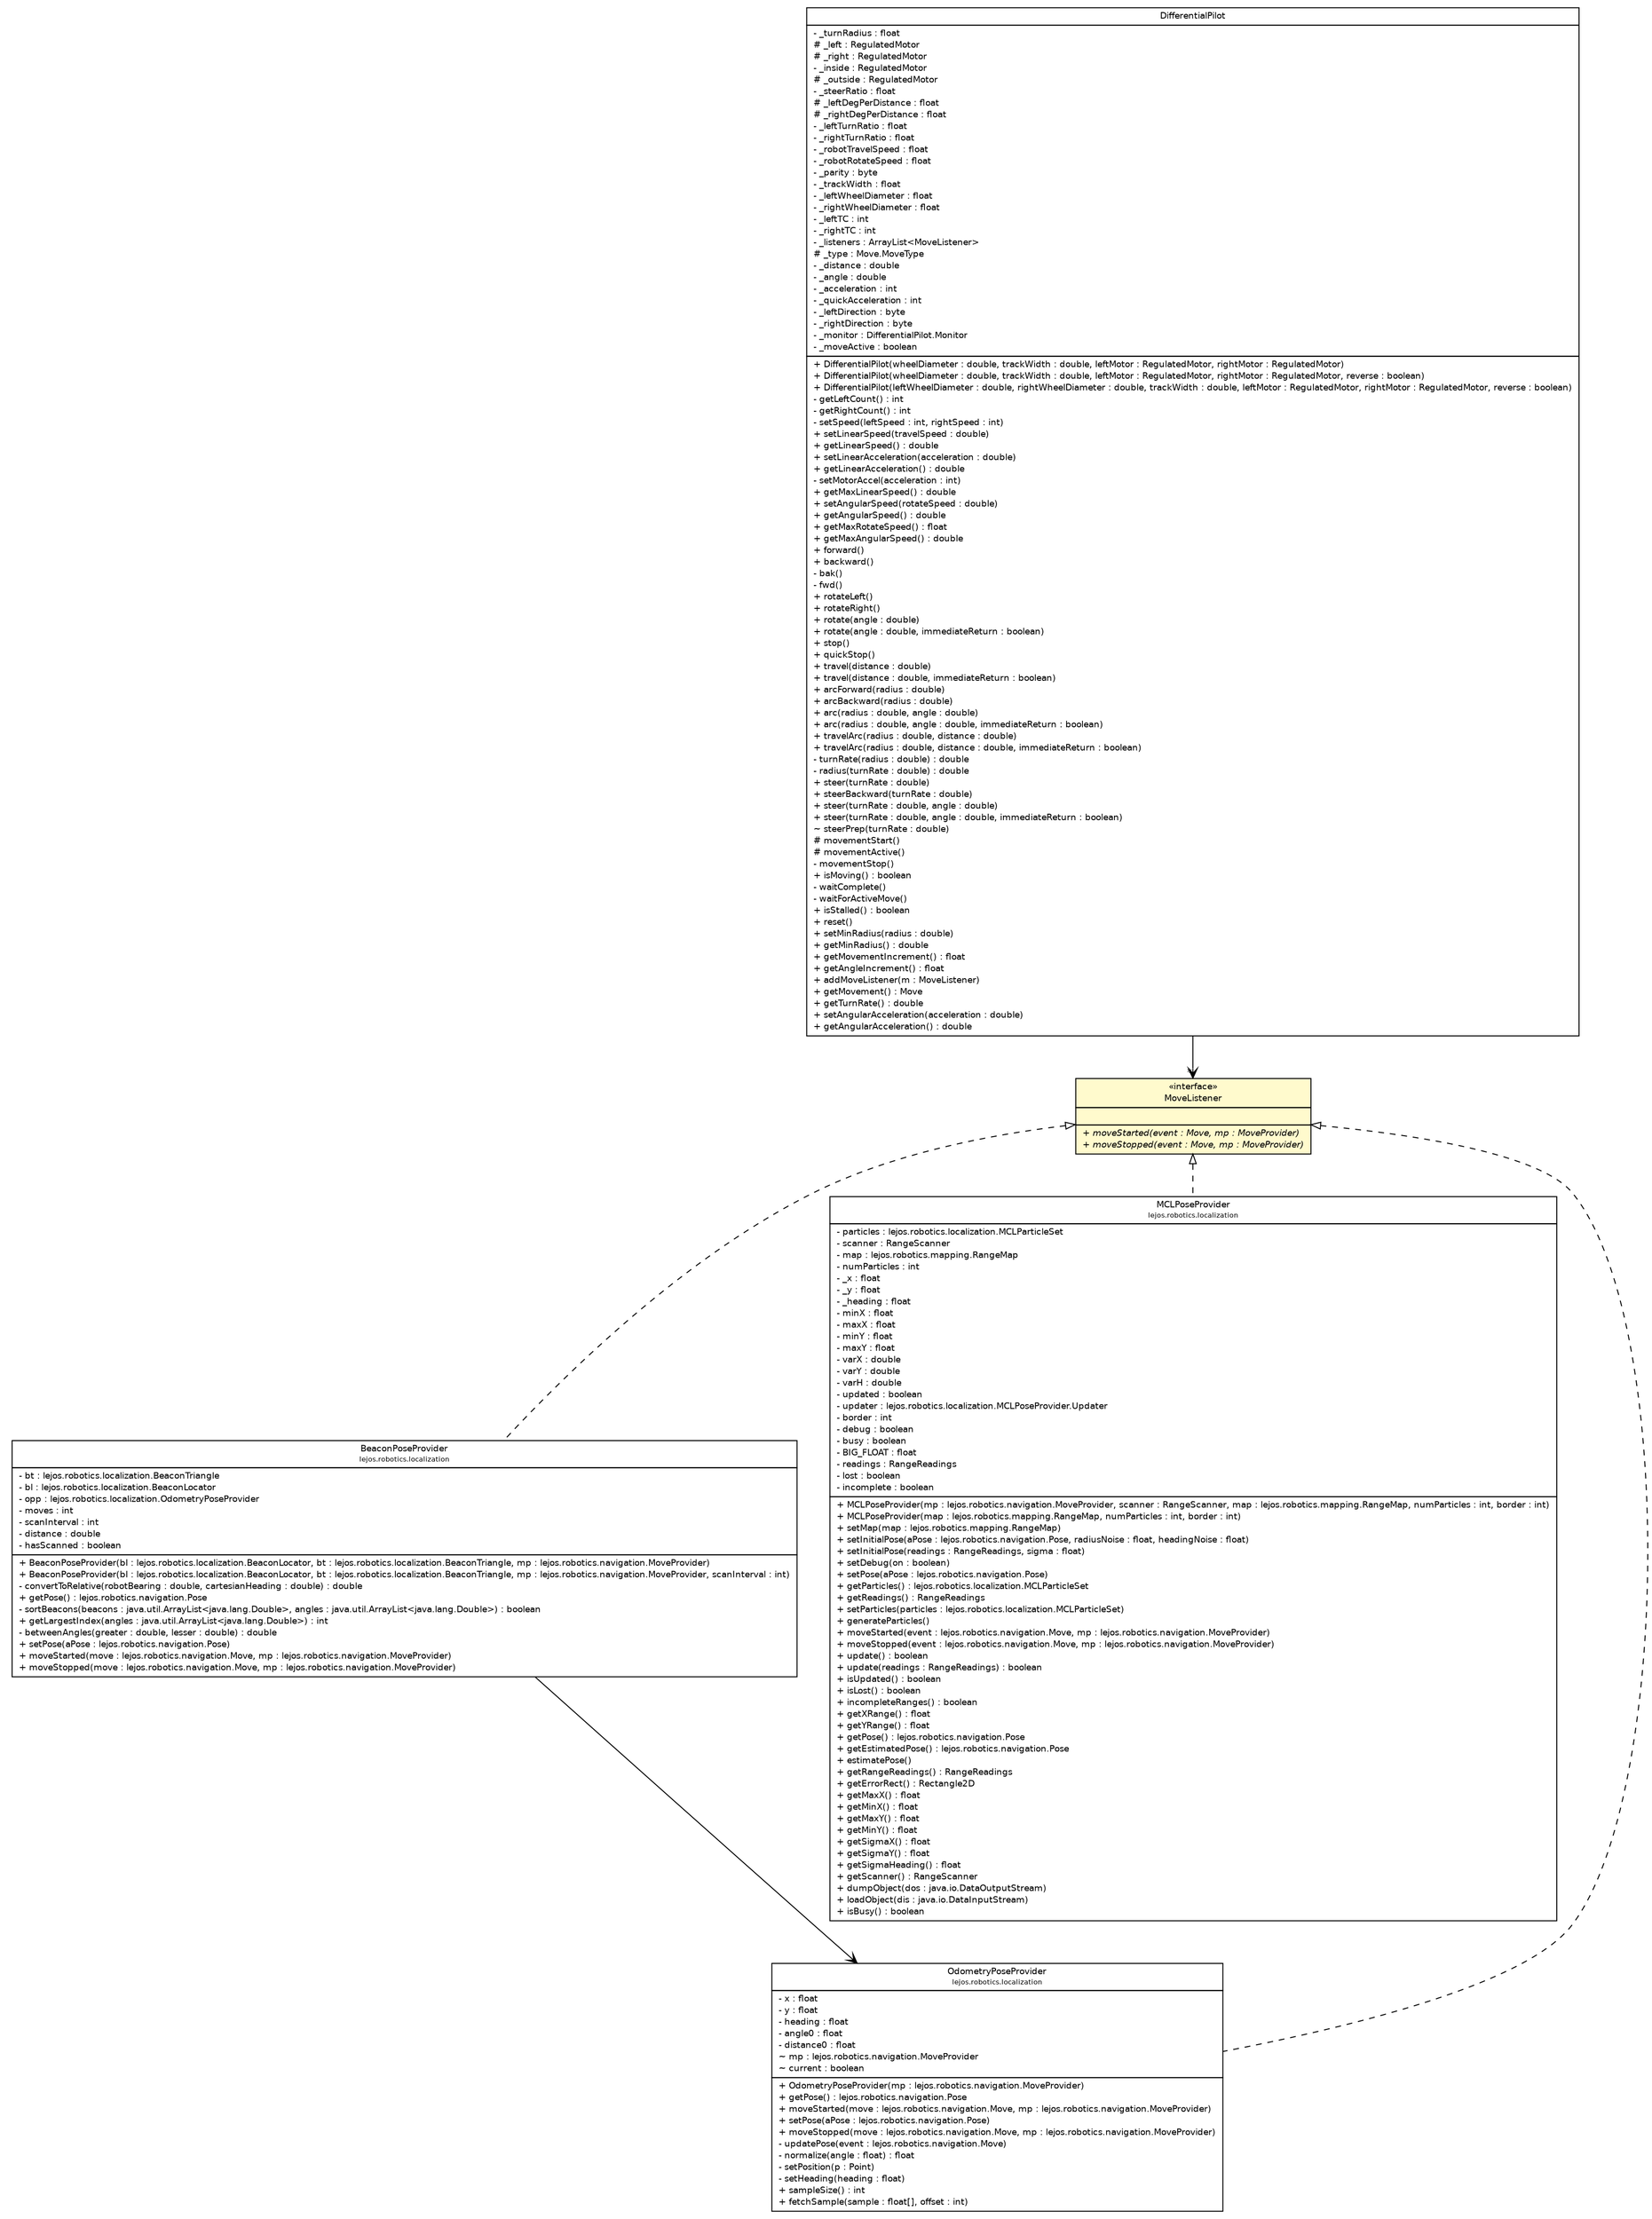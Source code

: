 #!/usr/local/bin/dot
#
# Class diagram 
# Generated by UMLGraph version R5_6-24-gf6e263 (http://www.umlgraph.org/)
#

digraph G {
	edge [fontname="Helvetica",fontsize=10,labelfontname="Helvetica",labelfontsize=10];
	node [fontname="Helvetica",fontsize=10,shape=plaintext];
	nodesep=0.25;
	ranksep=0.5;
	// lejos.robotics.localization.BeaconPoseProvider
	c2395 [label=<<table title="lejos.robotics.localization.BeaconPoseProvider" border="0" cellborder="1" cellspacing="0" cellpadding="2" port="p" href="../localization/BeaconPoseProvider.html">
		<tr><td><table border="0" cellspacing="0" cellpadding="1">
<tr><td align="center" balign="center"> BeaconPoseProvider </td></tr>
<tr><td align="center" balign="center"><font point-size="7.0"> lejos.robotics.localization </font></td></tr>
		</table></td></tr>
		<tr><td><table border="0" cellspacing="0" cellpadding="1">
<tr><td align="left" balign="left"> - bt : lejos.robotics.localization.BeaconTriangle </td></tr>
<tr><td align="left" balign="left"> - bl : lejos.robotics.localization.BeaconLocator </td></tr>
<tr><td align="left" balign="left"> - opp : lejos.robotics.localization.OdometryPoseProvider </td></tr>
<tr><td align="left" balign="left"> - moves : int </td></tr>
<tr><td align="left" balign="left"> - scanInterval : int </td></tr>
<tr><td align="left" balign="left"> - distance : double </td></tr>
<tr><td align="left" balign="left"> - hasScanned : boolean </td></tr>
		</table></td></tr>
		<tr><td><table border="0" cellspacing="0" cellpadding="1">
<tr><td align="left" balign="left"> + BeaconPoseProvider(bl : lejos.robotics.localization.BeaconLocator, bt : lejos.robotics.localization.BeaconTriangle, mp : lejos.robotics.navigation.MoveProvider) </td></tr>
<tr><td align="left" balign="left"> + BeaconPoseProvider(bl : lejos.robotics.localization.BeaconLocator, bt : lejos.robotics.localization.BeaconTriangle, mp : lejos.robotics.navigation.MoveProvider, scanInterval : int) </td></tr>
<tr><td align="left" balign="left"> - convertToRelative(robotBearing : double, cartesianHeading : double) : double </td></tr>
<tr><td align="left" balign="left"> + getPose() : lejos.robotics.navigation.Pose </td></tr>
<tr><td align="left" balign="left"> - sortBeacons(beacons : java.util.ArrayList&lt;java.lang.Double&gt;, angles : java.util.ArrayList&lt;java.lang.Double&gt;) : boolean </td></tr>
<tr><td align="left" balign="left"> + getLargestIndex(angles : java.util.ArrayList&lt;java.lang.Double&gt;) : int </td></tr>
<tr><td align="left" balign="left"> - betweenAngles(greater : double, lesser : double) : double </td></tr>
<tr><td align="left" balign="left"> + setPose(aPose : lejos.robotics.navigation.Pose) </td></tr>
<tr><td align="left" balign="left"> + moveStarted(move : lejos.robotics.navigation.Move, mp : lejos.robotics.navigation.MoveProvider) </td></tr>
<tr><td align="left" balign="left"> + moveStopped(move : lejos.robotics.navigation.Move, mp : lejos.robotics.navigation.MoveProvider) </td></tr>
		</table></td></tr>
		</table>>, URL="../localization/BeaconPoseProvider.html", fontname="Helvetica", fontcolor="black", fontsize=9.0];
	// lejos.robotics.localization.MCLPoseProvider
	c2400 [label=<<table title="lejos.robotics.localization.MCLPoseProvider" border="0" cellborder="1" cellspacing="0" cellpadding="2" port="p" href="../localization/MCLPoseProvider.html">
		<tr><td><table border="0" cellspacing="0" cellpadding="1">
<tr><td align="center" balign="center"> MCLPoseProvider </td></tr>
<tr><td align="center" balign="center"><font point-size="7.0"> lejos.robotics.localization </font></td></tr>
		</table></td></tr>
		<tr><td><table border="0" cellspacing="0" cellpadding="1">
<tr><td align="left" balign="left"> - particles : lejos.robotics.localization.MCLParticleSet </td></tr>
<tr><td align="left" balign="left"> - scanner : RangeScanner </td></tr>
<tr><td align="left" balign="left"> - map : lejos.robotics.mapping.RangeMap </td></tr>
<tr><td align="left" balign="left"> - numParticles : int </td></tr>
<tr><td align="left" balign="left"> - _x : float </td></tr>
<tr><td align="left" balign="left"> - _y : float </td></tr>
<tr><td align="left" balign="left"> - _heading : float </td></tr>
<tr><td align="left" balign="left"> - minX : float </td></tr>
<tr><td align="left" balign="left"> - maxX : float </td></tr>
<tr><td align="left" balign="left"> - minY : float </td></tr>
<tr><td align="left" balign="left"> - maxY : float </td></tr>
<tr><td align="left" balign="left"> - varX : double </td></tr>
<tr><td align="left" balign="left"> - varY : double </td></tr>
<tr><td align="left" balign="left"> - varH : double </td></tr>
<tr><td align="left" balign="left"> - updated : boolean </td></tr>
<tr><td align="left" balign="left"> - updater : lejos.robotics.localization.MCLPoseProvider.Updater </td></tr>
<tr><td align="left" balign="left"> - border : int </td></tr>
<tr><td align="left" balign="left"> - debug : boolean </td></tr>
<tr><td align="left" balign="left"> - busy : boolean </td></tr>
<tr><td align="left" balign="left"> - BIG_FLOAT : float </td></tr>
<tr><td align="left" balign="left"> - readings : RangeReadings </td></tr>
<tr><td align="left" balign="left"> - lost : boolean </td></tr>
<tr><td align="left" balign="left"> - incomplete : boolean </td></tr>
		</table></td></tr>
		<tr><td><table border="0" cellspacing="0" cellpadding="1">
<tr><td align="left" balign="left"> + MCLPoseProvider(mp : lejos.robotics.navigation.MoveProvider, scanner : RangeScanner, map : lejos.robotics.mapping.RangeMap, numParticles : int, border : int) </td></tr>
<tr><td align="left" balign="left"> + MCLPoseProvider(map : lejos.robotics.mapping.RangeMap, numParticles : int, border : int) </td></tr>
<tr><td align="left" balign="left"> + setMap(map : lejos.robotics.mapping.RangeMap) </td></tr>
<tr><td align="left" balign="left"> + setInitialPose(aPose : lejos.robotics.navigation.Pose, radiusNoise : float, headingNoise : float) </td></tr>
<tr><td align="left" balign="left"> + setInitialPose(readings : RangeReadings, sigma : float) </td></tr>
<tr><td align="left" balign="left"> + setDebug(on : boolean) </td></tr>
<tr><td align="left" balign="left"> + setPose(aPose : lejos.robotics.navigation.Pose) </td></tr>
<tr><td align="left" balign="left"> + getParticles() : lejos.robotics.localization.MCLParticleSet </td></tr>
<tr><td align="left" balign="left"> + getReadings() : RangeReadings </td></tr>
<tr><td align="left" balign="left"> + setParticles(particles : lejos.robotics.localization.MCLParticleSet) </td></tr>
<tr><td align="left" balign="left"> + generateParticles() </td></tr>
<tr><td align="left" balign="left"> + moveStarted(event : lejos.robotics.navigation.Move, mp : lejos.robotics.navigation.MoveProvider) </td></tr>
<tr><td align="left" balign="left"> + moveStopped(event : lejos.robotics.navigation.Move, mp : lejos.robotics.navigation.MoveProvider) </td></tr>
<tr><td align="left" balign="left"> + update() : boolean </td></tr>
<tr><td align="left" balign="left"> + update(readings : RangeReadings) : boolean </td></tr>
<tr><td align="left" balign="left"> + isUpdated() : boolean </td></tr>
<tr><td align="left" balign="left"> + isLost() : boolean </td></tr>
<tr><td align="left" balign="left"> + incompleteRanges() : boolean </td></tr>
<tr><td align="left" balign="left"> + getXRange() : float </td></tr>
<tr><td align="left" balign="left"> + getYRange() : float </td></tr>
<tr><td align="left" balign="left"> + getPose() : lejos.robotics.navigation.Pose </td></tr>
<tr><td align="left" balign="left"> + getEstimatedPose() : lejos.robotics.navigation.Pose </td></tr>
<tr><td align="left" balign="left"> + estimatePose() </td></tr>
<tr><td align="left" balign="left"> + getRangeReadings() : RangeReadings </td></tr>
<tr><td align="left" balign="left"> + getErrorRect() : Rectangle2D </td></tr>
<tr><td align="left" balign="left"> + getMaxX() : float </td></tr>
<tr><td align="left" balign="left"> + getMinX() : float </td></tr>
<tr><td align="left" balign="left"> + getMaxY() : float </td></tr>
<tr><td align="left" balign="left"> + getMinY() : float </td></tr>
<tr><td align="left" balign="left"> + getSigmaX() : float </td></tr>
<tr><td align="left" balign="left"> + getSigmaY() : float </td></tr>
<tr><td align="left" balign="left"> + getSigmaHeading() : float </td></tr>
<tr><td align="left" balign="left"> + getScanner() : RangeScanner </td></tr>
<tr><td align="left" balign="left"> + dumpObject(dos : java.io.DataOutputStream) </td></tr>
<tr><td align="left" balign="left"> + loadObject(dis : java.io.DataInputStream) </td></tr>
<tr><td align="left" balign="left"> + isBusy() : boolean </td></tr>
		</table></td></tr>
		</table>>, URL="../localization/MCLPoseProvider.html", fontname="Helvetica", fontcolor="black", fontsize=9.0];
	// lejos.robotics.localization.OdometryPoseProvider
	c2402 [label=<<table title="lejos.robotics.localization.OdometryPoseProvider" border="0" cellborder="1" cellspacing="0" cellpadding="2" port="p" href="../localization/OdometryPoseProvider.html">
		<tr><td><table border="0" cellspacing="0" cellpadding="1">
<tr><td align="center" balign="center"> OdometryPoseProvider </td></tr>
<tr><td align="center" balign="center"><font point-size="7.0"> lejos.robotics.localization </font></td></tr>
		</table></td></tr>
		<tr><td><table border="0" cellspacing="0" cellpadding="1">
<tr><td align="left" balign="left"> - x : float </td></tr>
<tr><td align="left" balign="left"> - y : float </td></tr>
<tr><td align="left" balign="left"> - heading : float </td></tr>
<tr><td align="left" balign="left"> - angle0 : float </td></tr>
<tr><td align="left" balign="left"> - distance0 : float </td></tr>
<tr><td align="left" balign="left"> ~ mp : lejos.robotics.navigation.MoveProvider </td></tr>
<tr><td align="left" balign="left"> ~ current : boolean </td></tr>
		</table></td></tr>
		<tr><td><table border="0" cellspacing="0" cellpadding="1">
<tr><td align="left" balign="left"> + OdometryPoseProvider(mp : lejos.robotics.navigation.MoveProvider) </td></tr>
<tr><td align="left" balign="left"> + getPose() : lejos.robotics.navigation.Pose </td></tr>
<tr><td align="left" balign="left"> + moveStarted(move : lejos.robotics.navigation.Move, mp : lejos.robotics.navigation.MoveProvider) </td></tr>
<tr><td align="left" balign="left"> + setPose(aPose : lejos.robotics.navigation.Pose) </td></tr>
<tr><td align="left" balign="left"> + moveStopped(move : lejos.robotics.navigation.Move, mp : lejos.robotics.navigation.MoveProvider) </td></tr>
<tr><td align="left" balign="left"> - updatePose(event : lejos.robotics.navigation.Move) </td></tr>
<tr><td align="left" balign="left"> - normalize(angle : float) : float </td></tr>
<tr><td align="left" balign="left"> - setPosition(p : Point) </td></tr>
<tr><td align="left" balign="left"> - setHeading(heading : float) </td></tr>
<tr><td align="left" balign="left"> + sampleSize() : int </td></tr>
<tr><td align="left" balign="left"> + fetchSample(sample : float[], offset : int) </td></tr>
		</table></td></tr>
		</table>>, URL="../localization/OdometryPoseProvider.html", fontname="Helvetica", fontcolor="black", fontsize=9.0];
	// lejos.robotics.navigation.DifferentialPilot
	c2415 [label=<<table title="lejos.robotics.navigation.DifferentialPilot" border="0" cellborder="1" cellspacing="0" cellpadding="2" port="p" href="./DifferentialPilot.html">
		<tr><td><table border="0" cellspacing="0" cellpadding="1">
<tr><td align="center" balign="center"> DifferentialPilot </td></tr>
		</table></td></tr>
		<tr><td><table border="0" cellspacing="0" cellpadding="1">
<tr><td align="left" balign="left"> - _turnRadius : float </td></tr>
<tr><td align="left" balign="left"> # _left : RegulatedMotor </td></tr>
<tr><td align="left" balign="left"> # _right : RegulatedMotor </td></tr>
<tr><td align="left" balign="left"> - _inside : RegulatedMotor </td></tr>
<tr><td align="left" balign="left"> # _outside : RegulatedMotor </td></tr>
<tr><td align="left" balign="left"> - _steerRatio : float </td></tr>
<tr><td align="left" balign="left"> # _leftDegPerDistance : float </td></tr>
<tr><td align="left" balign="left"> # _rightDegPerDistance : float </td></tr>
<tr><td align="left" balign="left"> - _leftTurnRatio : float </td></tr>
<tr><td align="left" balign="left"> - _rightTurnRatio : float </td></tr>
<tr><td align="left" balign="left"> - _robotTravelSpeed : float </td></tr>
<tr><td align="left" balign="left"> - _robotRotateSpeed : float </td></tr>
<tr><td align="left" balign="left"> - _parity : byte </td></tr>
<tr><td align="left" balign="left"> - _trackWidth : float </td></tr>
<tr><td align="left" balign="left"> - _leftWheelDiameter : float </td></tr>
<tr><td align="left" balign="left"> - _rightWheelDiameter : float </td></tr>
<tr><td align="left" balign="left"> - _leftTC : int </td></tr>
<tr><td align="left" balign="left"> - _rightTC : int </td></tr>
<tr><td align="left" balign="left"> - _listeners : ArrayList&lt;MoveListener&gt; </td></tr>
<tr><td align="left" balign="left"> # _type : Move.MoveType </td></tr>
<tr><td align="left" balign="left"> - _distance : double </td></tr>
<tr><td align="left" balign="left"> - _angle : double </td></tr>
<tr><td align="left" balign="left"> - _acceleration : int </td></tr>
<tr><td align="left" balign="left"> - _quickAcceleration : int </td></tr>
<tr><td align="left" balign="left"> - _leftDirection : byte </td></tr>
<tr><td align="left" balign="left"> - _rightDirection : byte </td></tr>
<tr><td align="left" balign="left"> - _monitor : DifferentialPilot.Monitor </td></tr>
<tr><td align="left" balign="left"> - _moveActive : boolean </td></tr>
		</table></td></tr>
		<tr><td><table border="0" cellspacing="0" cellpadding="1">
<tr><td align="left" balign="left"> + DifferentialPilot(wheelDiameter : double, trackWidth : double, leftMotor : RegulatedMotor, rightMotor : RegulatedMotor) </td></tr>
<tr><td align="left" balign="left"> + DifferentialPilot(wheelDiameter : double, trackWidth : double, leftMotor : RegulatedMotor, rightMotor : RegulatedMotor, reverse : boolean) </td></tr>
<tr><td align="left" balign="left"> + DifferentialPilot(leftWheelDiameter : double, rightWheelDiameter : double, trackWidth : double, leftMotor : RegulatedMotor, rightMotor : RegulatedMotor, reverse : boolean) </td></tr>
<tr><td align="left" balign="left"> - getLeftCount() : int </td></tr>
<tr><td align="left" balign="left"> - getRightCount() : int </td></tr>
<tr><td align="left" balign="left"> - setSpeed(leftSpeed : int, rightSpeed : int) </td></tr>
<tr><td align="left" balign="left"> + setLinearSpeed(travelSpeed : double) </td></tr>
<tr><td align="left" balign="left"> + getLinearSpeed() : double </td></tr>
<tr><td align="left" balign="left"> + setLinearAcceleration(acceleration : double) </td></tr>
<tr><td align="left" balign="left"> + getLinearAcceleration() : double </td></tr>
<tr><td align="left" balign="left"> - setMotorAccel(acceleration : int) </td></tr>
<tr><td align="left" balign="left"> + getMaxLinearSpeed() : double </td></tr>
<tr><td align="left" balign="left"> + setAngularSpeed(rotateSpeed : double) </td></tr>
<tr><td align="left" balign="left"> + getAngularSpeed() : double </td></tr>
<tr><td align="left" balign="left"> + getMaxRotateSpeed() : float </td></tr>
<tr><td align="left" balign="left"> + getMaxAngularSpeed() : double </td></tr>
<tr><td align="left" balign="left"> + forward() </td></tr>
<tr><td align="left" balign="left"> + backward() </td></tr>
<tr><td align="left" balign="left"> - bak() </td></tr>
<tr><td align="left" balign="left"> - fwd() </td></tr>
<tr><td align="left" balign="left"> + rotateLeft() </td></tr>
<tr><td align="left" balign="left"> + rotateRight() </td></tr>
<tr><td align="left" balign="left"> + rotate(angle : double) </td></tr>
<tr><td align="left" balign="left"> + rotate(angle : double, immediateReturn : boolean) </td></tr>
<tr><td align="left" balign="left"> + stop() </td></tr>
<tr><td align="left" balign="left"> + quickStop() </td></tr>
<tr><td align="left" balign="left"> + travel(distance : double) </td></tr>
<tr><td align="left" balign="left"> + travel(distance : double, immediateReturn : boolean) </td></tr>
<tr><td align="left" balign="left"> + arcForward(radius : double) </td></tr>
<tr><td align="left" balign="left"> + arcBackward(radius : double) </td></tr>
<tr><td align="left" balign="left"> + arc(radius : double, angle : double) </td></tr>
<tr><td align="left" balign="left"> + arc(radius : double, angle : double, immediateReturn : boolean) </td></tr>
<tr><td align="left" balign="left"> + travelArc(radius : double, distance : double) </td></tr>
<tr><td align="left" balign="left"> + travelArc(radius : double, distance : double, immediateReturn : boolean) </td></tr>
<tr><td align="left" balign="left"> - turnRate(radius : double) : double </td></tr>
<tr><td align="left" balign="left"> - radius(turnRate : double) : double </td></tr>
<tr><td align="left" balign="left"> + steer(turnRate : double) </td></tr>
<tr><td align="left" balign="left"> + steerBackward(turnRate : double) </td></tr>
<tr><td align="left" balign="left"> + steer(turnRate : double, angle : double) </td></tr>
<tr><td align="left" balign="left"> + steer(turnRate : double, angle : double, immediateReturn : boolean) </td></tr>
<tr><td align="left" balign="left"> ~ steerPrep(turnRate : double) </td></tr>
<tr><td align="left" balign="left"> # movementStart() </td></tr>
<tr><td align="left" balign="left"> # movementActive() </td></tr>
<tr><td align="left" balign="left"> - movementStop() </td></tr>
<tr><td align="left" balign="left"> + isMoving() : boolean </td></tr>
<tr><td align="left" balign="left"> - waitComplete() </td></tr>
<tr><td align="left" balign="left"> - waitForActiveMove() </td></tr>
<tr><td align="left" balign="left"> + isStalled() : boolean </td></tr>
<tr><td align="left" balign="left"> + reset() </td></tr>
<tr><td align="left" balign="left"> + setMinRadius(radius : double) </td></tr>
<tr><td align="left" balign="left"> + getMinRadius() : double </td></tr>
<tr><td align="left" balign="left"> + getMovementIncrement() : float </td></tr>
<tr><td align="left" balign="left"> + getAngleIncrement() : float </td></tr>
<tr><td align="left" balign="left"> + addMoveListener(m : MoveListener) </td></tr>
<tr><td align="left" balign="left"> + getMovement() : Move </td></tr>
<tr><td align="left" balign="left"> + getTurnRate() : double </td></tr>
<tr><td align="left" balign="left"> + setAngularAcceleration(acceleration : double) </td></tr>
<tr><td align="left" balign="left"> + getAngularAcceleration() : double </td></tr>
		</table></td></tr>
		</table>>, URL="./DifferentialPilot.html", fontname="Helvetica", fontcolor="black", fontsize=9.0];
	// lejos.robotics.navigation.MoveListener
	c2421 [label=<<table title="lejos.robotics.navigation.MoveListener" border="0" cellborder="1" cellspacing="0" cellpadding="2" port="p" bgcolor="lemonChiffon" href="./MoveListener.html">
		<tr><td><table border="0" cellspacing="0" cellpadding="1">
<tr><td align="center" balign="center"> &#171;interface&#187; </td></tr>
<tr><td align="center" balign="center"> MoveListener </td></tr>
		</table></td></tr>
		<tr><td><table border="0" cellspacing="0" cellpadding="1">
<tr><td align="left" balign="left">  </td></tr>
		</table></td></tr>
		<tr><td><table border="0" cellspacing="0" cellpadding="1">
<tr><td align="left" balign="left"><font face="Helvetica-Oblique" point-size="9.0"> + moveStarted(event : Move, mp : MoveProvider) </font></td></tr>
<tr><td align="left" balign="left"><font face="Helvetica-Oblique" point-size="9.0"> + moveStopped(event : Move, mp : MoveProvider) </font></td></tr>
		</table></td></tr>
		</table>>, URL="./MoveListener.html", fontname="Helvetica", fontcolor="black", fontsize=9.0];
	//lejos.robotics.localization.BeaconPoseProvider implements lejos.robotics.navigation.MoveListener
	c2421:p -> c2395:p [dir=back,arrowtail=empty,style=dashed];
	//lejos.robotics.localization.MCLPoseProvider implements lejos.robotics.navigation.MoveListener
	c2421:p -> c2400:p [dir=back,arrowtail=empty,style=dashed];
	//lejos.robotics.localization.OdometryPoseProvider implements lejos.robotics.navigation.MoveListener
	c2421:p -> c2402:p [dir=back,arrowtail=empty,style=dashed];
	// lejos.robotics.localization.BeaconPoseProvider NAVASSOC lejos.robotics.localization.OdometryPoseProvider
	c2395:p -> c2402:p [taillabel="", label="", headlabel="", fontname="Helvetica", fontcolor="black", fontsize=10.0, color="black", arrowhead=open];
	// lejos.robotics.navigation.DifferentialPilot NAVASSOC lejos.robotics.navigation.MoveListener
	c2415:p -> c2421:p [taillabel="", label="", headlabel="*", fontname="Helvetica", fontcolor="black", fontsize=10.0, color="black", arrowhead=open];
}

